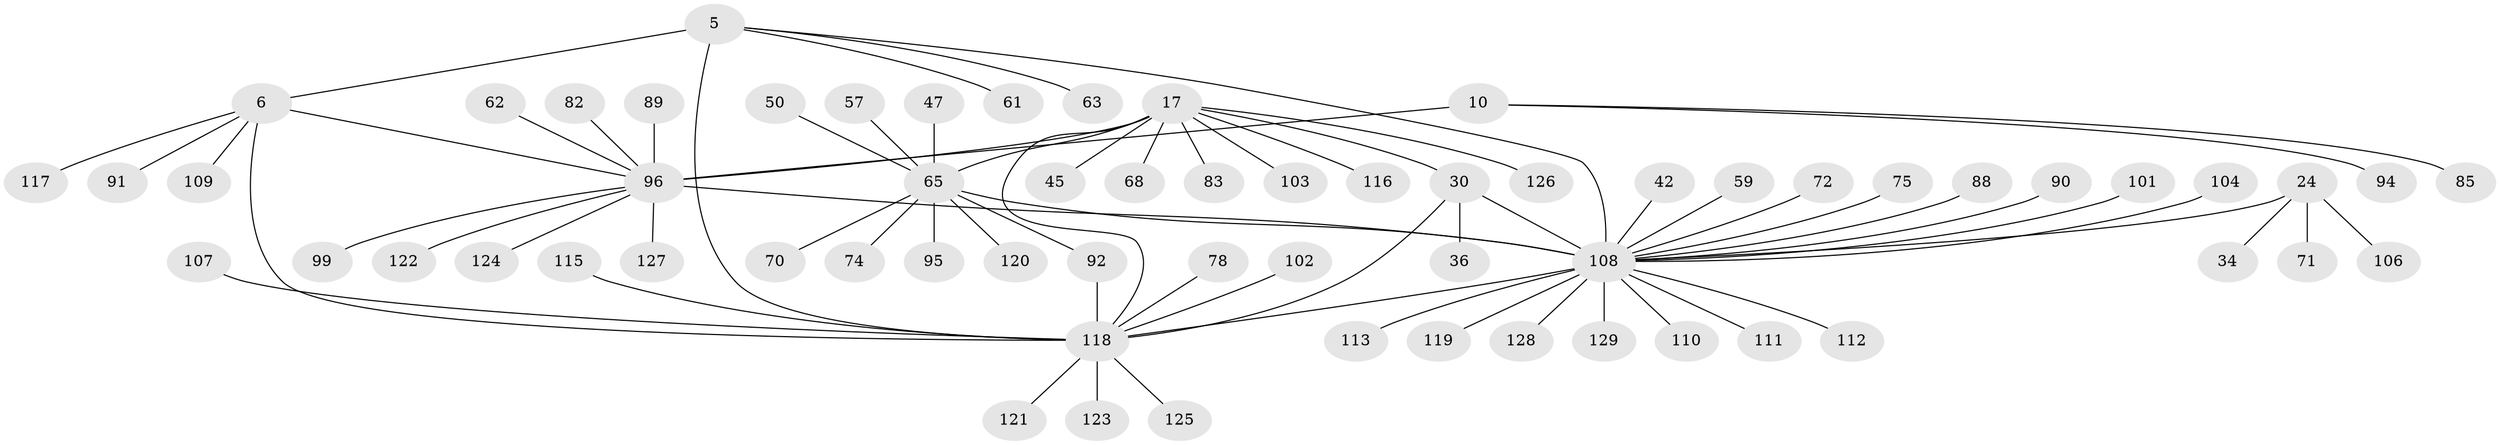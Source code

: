 // original degree distribution, {19: 0.007751937984496124, 10: 0.023255813953488372, 6: 0.015503875968992248, 7: 0.05426356589147287, 8: 0.03875968992248062, 9: 0.06201550387596899, 5: 0.015503875968992248, 11: 0.023255813953488372, 1: 0.5891472868217055, 2: 0.13178294573643412, 3: 0.03875968992248062}
// Generated by graph-tools (version 1.1) at 2025/56/03/09/25 04:56:05]
// undirected, 64 vertices, 71 edges
graph export_dot {
graph [start="1"]
  node [color=gray90,style=filled];
  5 [super="+4"];
  6 [super="+3"];
  10 [super="+7"];
  17 [super="+13"];
  24 [super="+23"];
  30 [super="+27"];
  34;
  36;
  42;
  45;
  47;
  50;
  57;
  59;
  61;
  62;
  63;
  65 [super="+33+39+41"];
  68;
  70;
  71 [super="+32"];
  72;
  74;
  75;
  78;
  82;
  83;
  85;
  88;
  89;
  90;
  91;
  92;
  94;
  95;
  96 [super="+51+56"];
  99 [super="+69+93"];
  101;
  102;
  103;
  104;
  106;
  107;
  108 [super="+84+29+31+28+105+46+55+86+97+100+22"];
  109;
  110;
  111;
  112;
  113 [super="+87"];
  115;
  116 [super="+35"];
  117;
  118 [super="+37+2+114+58+44+73+40+43+60+67"];
  119;
  120;
  121;
  122;
  123;
  124;
  125;
  126;
  127;
  128;
  129;
  5 -- 6 [weight=4];
  5 -- 63;
  5 -- 61;
  5 -- 118 [weight=4];
  5 -- 108 [weight=2];
  6 -- 91;
  6 -- 109;
  6 -- 117;
  6 -- 118 [weight=4];
  6 -- 96;
  10 -- 85;
  10 -- 94;
  10 -- 96 [weight=8];
  17 -- 68;
  17 -- 83;
  17 -- 103;
  17 -- 126;
  17 -- 45;
  17 -- 30;
  17 -- 118 [weight=3];
  17 -- 116;
  17 -- 65 [weight=8];
  17 -- 96;
  24 -- 34;
  24 -- 106;
  24 -- 71;
  24 -- 108 [weight=9];
  30 -- 36;
  30 -- 118;
  30 -- 108 [weight=8];
  42 -- 108;
  47 -- 65;
  50 -- 65;
  57 -- 65;
  59 -- 108;
  62 -- 96;
  65 -- 70;
  65 -- 74;
  65 -- 108 [weight=2];
  65 -- 120;
  65 -- 92;
  65 -- 95;
  72 -- 108;
  75 -- 108;
  78 -- 118;
  82 -- 96;
  88 -- 108;
  89 -- 96;
  90 -- 108;
  92 -- 118;
  96 -- 99;
  96 -- 108 [weight=3];
  96 -- 122;
  96 -- 124;
  96 -- 127;
  101 -- 108;
  102 -- 118;
  104 -- 108;
  107 -- 118;
  108 -- 128;
  108 -- 112;
  108 -- 110;
  108 -- 111;
  108 -- 113;
  108 -- 118 [weight=4];
  108 -- 119;
  108 -- 129;
  115 -- 118;
  118 -- 121;
  118 -- 123;
  118 -- 125;
}
